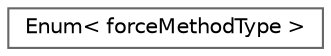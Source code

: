 digraph "Graphical Class Hierarchy"
{
 // LATEX_PDF_SIZE
  bgcolor="transparent";
  edge [fontname=Helvetica,fontsize=10,labelfontname=Helvetica,labelfontsize=10];
  node [fontname=Helvetica,fontsize=10,shape=box,height=0.2,width=0.4];
  rankdir="LR";
  Node0 [id="Node000000",label="Enum\< forceMethodType \>",height=0.2,width=0.4,color="grey40", fillcolor="white", style="filled",URL="$classFoam_1_1Enum.html",tooltip=" "];
}
